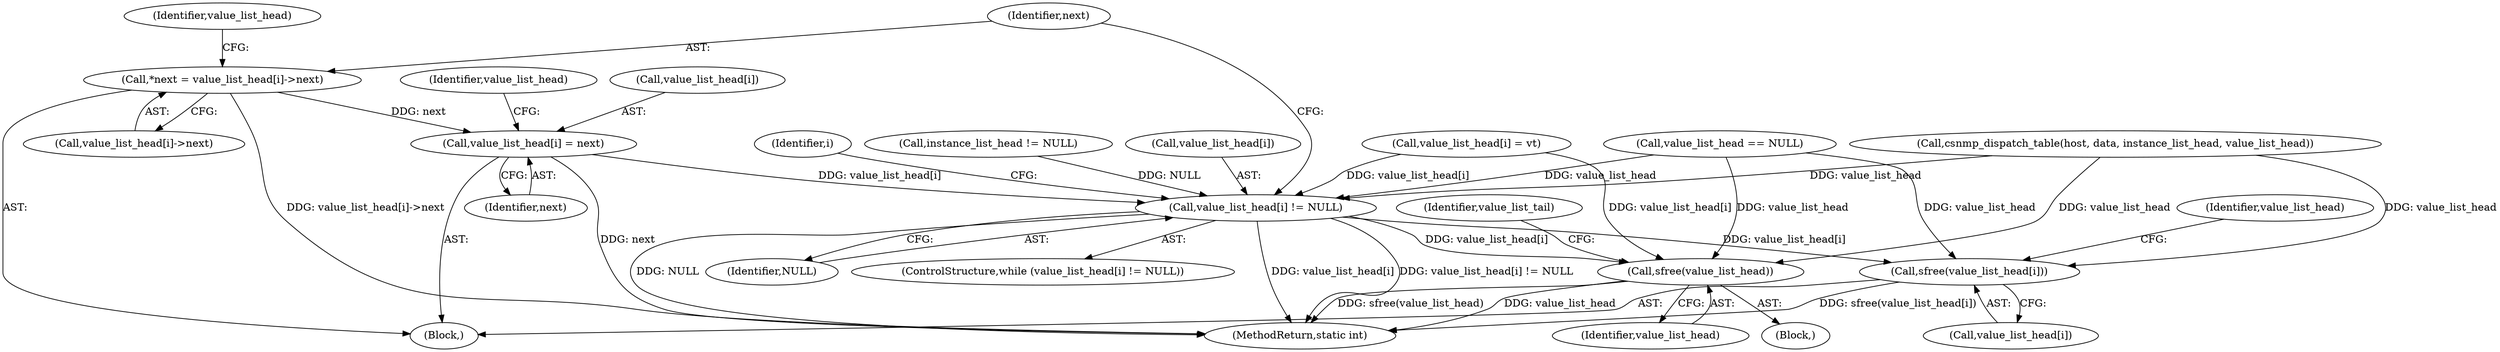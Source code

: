 digraph "0_collectd_d16c24542b2f96a194d43a73c2e5778822b9cb47@array" {
"1000875" [label="(Call,value_list_head[i] = next)"];
"1000864" [label="(Call,*next = value_list_head[i]->next)"];
"1000857" [label="(Call,value_list_head[i] != NULL)"];
"1000871" [label="(Call,sfree(value_list_head[i]))"];
"1000880" [label="(Call,sfree(value_list_head))"];
"1000823" [label="(Call,csnmp_dispatch_table(host, data, instance_list_head, value_list_head))"];
"1000880" [label="(Call,sfree(value_list_head))"];
"1000857" [label="(Call,value_list_head[i] != NULL)"];
"1000883" [label="(Identifier,value_list_tail)"];
"1000859" [label="(Identifier,value_list_head)"];
"1000861" [label="(Identifier,NULL)"];
"1000886" [label="(MethodReturn,static int)"];
"1000123" [label="(Block,)"];
"1000876" [label="(Call,value_list_head[i])"];
"1000872" [label="(Call,value_list_head[i])"];
"1000864" [label="(Call,*next = value_list_head[i]->next)"];
"1000854" [label="(Identifier,i)"];
"1000865" [label="(Identifier,next)"];
"1000829" [label="(Call,instance_list_head != NULL)"];
"1000871" [label="(Call,sfree(value_list_head[i]))"];
"1000877" [label="(Identifier,value_list_head)"];
"1000866" [label="(Call,value_list_head[i]->next)"];
"1000750" [label="(Call,value_list_head[i] = vt)"];
"1000856" [label="(ControlStructure,while (value_list_head[i] != NULL))"];
"1000879" [label="(Identifier,next)"];
"1000881" [label="(Identifier,value_list_head)"];
"1000875" [label="(Call,value_list_head[i] = next)"];
"1000873" [label="(Identifier,value_list_head)"];
"1000862" [label="(Block,)"];
"1000858" [label="(Call,value_list_head[i])"];
"1000286" [label="(Call,value_list_head == NULL)"];
"1000875" -> "1000862"  [label="AST: "];
"1000875" -> "1000879"  [label="CFG: "];
"1000876" -> "1000875"  [label="AST: "];
"1000879" -> "1000875"  [label="AST: "];
"1000859" -> "1000875"  [label="CFG: "];
"1000875" -> "1000886"  [label="DDG: next"];
"1000875" -> "1000857"  [label="DDG: value_list_head[i]"];
"1000864" -> "1000875"  [label="DDG: next"];
"1000864" -> "1000862"  [label="AST: "];
"1000864" -> "1000866"  [label="CFG: "];
"1000865" -> "1000864"  [label="AST: "];
"1000866" -> "1000864"  [label="AST: "];
"1000873" -> "1000864"  [label="CFG: "];
"1000864" -> "1000886"  [label="DDG: value_list_head[i]->next"];
"1000857" -> "1000856"  [label="AST: "];
"1000857" -> "1000861"  [label="CFG: "];
"1000858" -> "1000857"  [label="AST: "];
"1000861" -> "1000857"  [label="AST: "];
"1000865" -> "1000857"  [label="CFG: "];
"1000854" -> "1000857"  [label="CFG: "];
"1000857" -> "1000886"  [label="DDG: value_list_head[i]"];
"1000857" -> "1000886"  [label="DDG: value_list_head[i] != NULL"];
"1000857" -> "1000886"  [label="DDG: NULL"];
"1000750" -> "1000857"  [label="DDG: value_list_head[i]"];
"1000823" -> "1000857"  [label="DDG: value_list_head"];
"1000286" -> "1000857"  [label="DDG: value_list_head"];
"1000829" -> "1000857"  [label="DDG: NULL"];
"1000857" -> "1000871"  [label="DDG: value_list_head[i]"];
"1000857" -> "1000880"  [label="DDG: value_list_head[i]"];
"1000871" -> "1000862"  [label="AST: "];
"1000871" -> "1000872"  [label="CFG: "];
"1000872" -> "1000871"  [label="AST: "];
"1000877" -> "1000871"  [label="CFG: "];
"1000871" -> "1000886"  [label="DDG: sfree(value_list_head[i])"];
"1000823" -> "1000871"  [label="DDG: value_list_head"];
"1000286" -> "1000871"  [label="DDG: value_list_head"];
"1000880" -> "1000123"  [label="AST: "];
"1000880" -> "1000881"  [label="CFG: "];
"1000881" -> "1000880"  [label="AST: "];
"1000883" -> "1000880"  [label="CFG: "];
"1000880" -> "1000886"  [label="DDG: value_list_head"];
"1000880" -> "1000886"  [label="DDG: sfree(value_list_head)"];
"1000750" -> "1000880"  [label="DDG: value_list_head[i]"];
"1000823" -> "1000880"  [label="DDG: value_list_head"];
"1000286" -> "1000880"  [label="DDG: value_list_head"];
}
